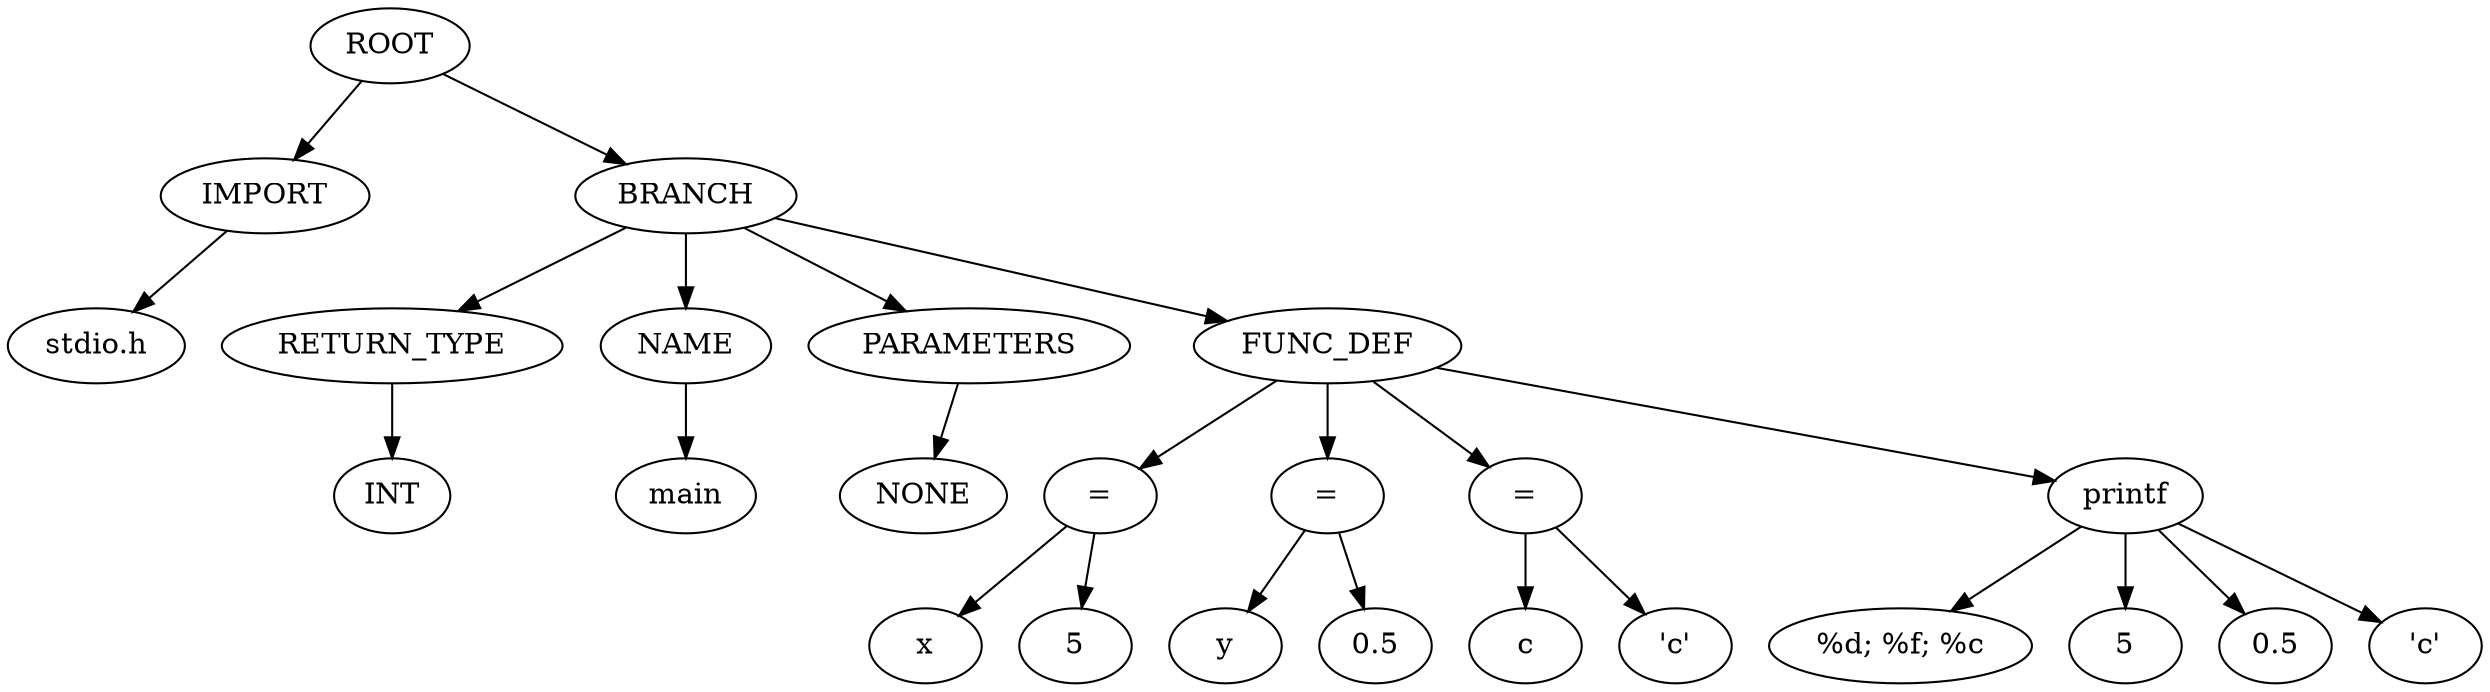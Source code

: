strict digraph G{
l11[label = "IMPORT"]
l111[label = "BRANCH"]
"ROOT"->"l11"
l11131[label = "stdio.h"]
"l11"->l11131
"ROOT"->"l111"
l111331[label = "RETURN_TYPE"]
l1113311[label = "NAME"]
l11133111[label = "PARAMETERS"]
l111331111[label = "FUNC_DEF"]
"l111"->"l111331"
l11133111131[label = "INT"]
"l111331"->l11133111131
"l111"->"l1113311"
l111331111331[label = "main"]
"l1113311"->l111331111331
"l111"->"l11133111"
l1113311113331[label = "NONE"]
"l11133111"->l1113311113331
"l111"->"l111331111"
l11133111133331[label = "="]
l111331111333311[label = "="]
l1113311113333111[label = "="]
l11133111133331111[label = "printf"]
"l111331111"->"l11133111133331"
l1113311113333111131[label = "x"]
l11133111133331111311[label = "5"]
"l11133111133331"->l1113311113333111131
"l11133111133331"->l11133111133331111311
"l111331111"->"l111331111333311"
l11133111133331111331[label = "y"]
l111331111333311113311[label = "0.5"]
"l111331111333311"->l11133111133331111331
"l111331111333311"->l111331111333311113311
"l111331111"->"l1113311113333111"
l111331111333311113331[label = "c"]
l1113311113333111133311[label = "'c'"]
"l1113311113333111"->l111331111333311113331
"l1113311113333111"->l1113311113333111133311
"l111331111"->"l11133111133331111"
l1113311113333111133331[label = "%d; %f; %c"]
l11133111133331111333311[label = "5"]
l111331111333311113333111[label = "0.5"]
l1113311113333111133331111[label = "'c'"]
"l11133111133331111"->l1113311113333111133331
"l11133111133331111"->l11133111133331111333311
"l11133111133331111"->l111331111333311113333111
"l11133111133331111"->l1113311113333111133331111
}
